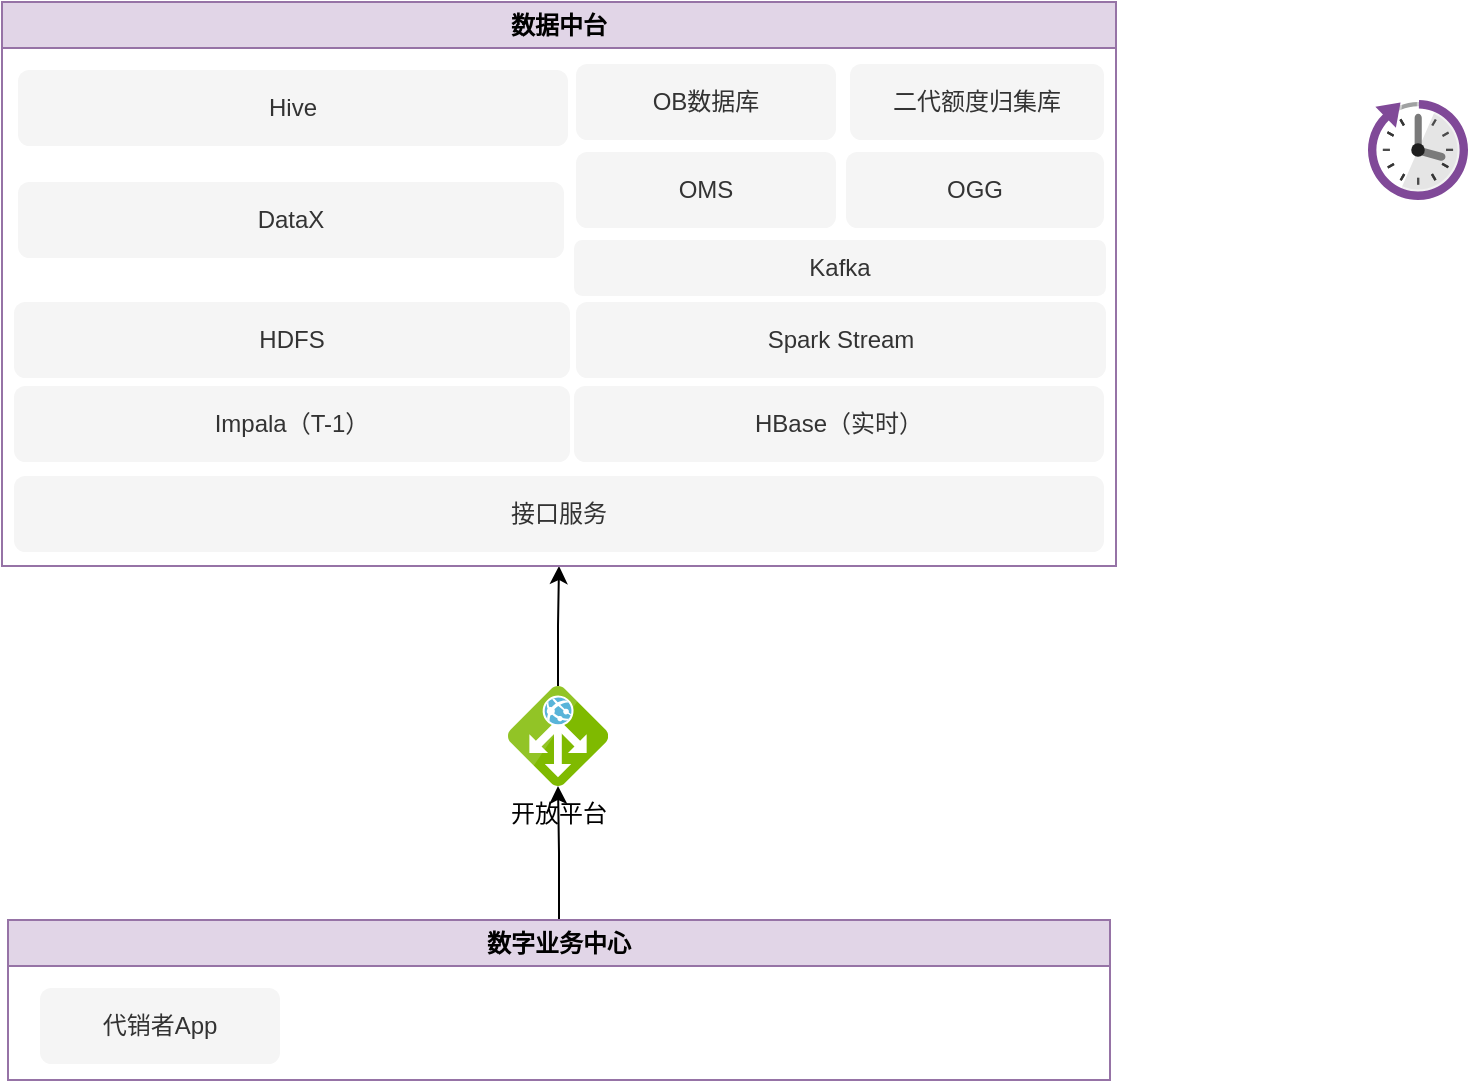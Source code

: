 <mxfile version="20.7.4" type="github">
  <diagram id="_Wh75MOUyomlOcFxmmUr" name="Page-1">
    <mxGraphModel dx="1235" dy="646" grid="0" gridSize="10" guides="1" tooltips="1" connect="1" arrows="1" fold="1" page="1" pageScale="1" pageWidth="827" pageHeight="1169" math="0" shadow="0">
      <root>
        <mxCell id="0" />
        <mxCell id="1" parent="0" />
        <mxCell id="vj4wjHJe30s7SKWgsXGc-9" style="edgeStyle=orthogonalEdgeStyle;rounded=0;orthogonalLoop=1;jettySize=auto;html=1;entryX=0.5;entryY=1;entryDx=0;entryDy=0;" edge="1" parent="1" source="vj4wjHJe30s7SKWgsXGc-1" target="vj4wjHJe30s7SKWgsXGc-6">
          <mxGeometry relative="1" as="geometry" />
        </mxCell>
        <mxCell id="vj4wjHJe30s7SKWgsXGc-1" value="开放平台" style="sketch=0;aspect=fixed;html=1;points=[];align=center;image;fontSize=12;image=img/lib/mscae/Application_Gateway.svg;" vertex="1" parent="1">
          <mxGeometry x="328" y="497" width="50" height="50" as="geometry" />
        </mxCell>
        <mxCell id="vj4wjHJe30s7SKWgsXGc-2" value="" style="sketch=0;aspect=fixed;html=1;points=[];align=center;image;fontSize=12;image=img/lib/mscae/Reservations.svg;" vertex="1" parent="1">
          <mxGeometry x="758" y="204" width="50" height="50" as="geometry" />
        </mxCell>
        <mxCell id="vj4wjHJe30s7SKWgsXGc-5" style="edgeStyle=orthogonalEdgeStyle;rounded=0;orthogonalLoop=1;jettySize=auto;html=1;exitX=0.5;exitY=0;exitDx=0;exitDy=0;" edge="1" parent="1" source="vj4wjHJe30s7SKWgsXGc-3" target="vj4wjHJe30s7SKWgsXGc-1">
          <mxGeometry relative="1" as="geometry">
            <mxPoint x="338.8" y="554.4" as="targetPoint" />
          </mxGeometry>
        </mxCell>
        <mxCell id="vj4wjHJe30s7SKWgsXGc-3" value="数字业务中心" style="swimlane;whiteSpace=wrap;html=1;container=0;fillColor=#e1d5e7;strokeColor=#9673a6;" vertex="1" parent="1">
          <mxGeometry x="78" y="614" width="551" height="80" as="geometry" />
        </mxCell>
        <mxCell id="vj4wjHJe30s7SKWgsXGc-4" value="代销者App" style="rounded=1;whiteSpace=wrap;html=1;strokeColor=none;fillColor=#f5f5f5;fontColor=#333333;" vertex="1" parent="vj4wjHJe30s7SKWgsXGc-3">
          <mxGeometry x="16" y="34" width="120" height="38" as="geometry" />
        </mxCell>
        <mxCell id="vj4wjHJe30s7SKWgsXGc-6" value="数据中台" style="swimlane;whiteSpace=wrap;html=1;container=0;fillColor=#e1d5e7;strokeColor=#9673a6;" vertex="1" parent="1">
          <mxGeometry x="75" y="155" width="557" height="282" as="geometry" />
        </mxCell>
        <mxCell id="vj4wjHJe30s7SKWgsXGc-7" value="Hive" style="rounded=1;whiteSpace=wrap;html=1;strokeColor=none;fillColor=#f5f5f5;fontColor=#333333;" vertex="1" parent="vj4wjHJe30s7SKWgsXGc-6">
          <mxGeometry x="8" y="34" width="275" height="38" as="geometry" />
        </mxCell>
        <mxCell id="vj4wjHJe30s7SKWgsXGc-8" value="接口服务" style="rounded=1;whiteSpace=wrap;html=1;strokeColor=none;fillColor=#f5f5f5;fontColor=#333333;" vertex="1" parent="vj4wjHJe30s7SKWgsXGc-6">
          <mxGeometry x="6" y="237" width="545" height="38" as="geometry" />
        </mxCell>
        <mxCell id="vj4wjHJe30s7SKWgsXGc-10" value="Impala（T-1）" style="rounded=1;whiteSpace=wrap;html=1;strokeColor=none;fillColor=#f5f5f5;fontColor=#333333;" vertex="1" parent="vj4wjHJe30s7SKWgsXGc-6">
          <mxGeometry x="6" y="192" width="278" height="38" as="geometry" />
        </mxCell>
        <mxCell id="vj4wjHJe30s7SKWgsXGc-11" value="HBase（实时）" style="rounded=1;whiteSpace=wrap;html=1;strokeColor=none;fillColor=#f5f5f5;fontColor=#333333;" vertex="1" parent="vj4wjHJe30s7SKWgsXGc-6">
          <mxGeometry x="286" y="192" width="265" height="38" as="geometry" />
        </mxCell>
        <mxCell id="vj4wjHJe30s7SKWgsXGc-12" value="OB数据库" style="rounded=1;whiteSpace=wrap;html=1;strokeColor=none;fillColor=#f5f5f5;fontColor=#333333;" vertex="1" parent="vj4wjHJe30s7SKWgsXGc-6">
          <mxGeometry x="287" y="31" width="130" height="38" as="geometry" />
        </mxCell>
        <mxCell id="vj4wjHJe30s7SKWgsXGc-13" value="二代额度归集库" style="rounded=1;whiteSpace=wrap;html=1;strokeColor=none;fillColor=#f5f5f5;fontColor=#333333;" vertex="1" parent="vj4wjHJe30s7SKWgsXGc-6">
          <mxGeometry x="424" y="31" width="127" height="38" as="geometry" />
        </mxCell>
        <mxCell id="vj4wjHJe30s7SKWgsXGc-14" value="OMS" style="rounded=1;whiteSpace=wrap;html=1;strokeColor=none;fillColor=#f5f5f5;fontColor=#333333;" vertex="1" parent="vj4wjHJe30s7SKWgsXGc-6">
          <mxGeometry x="287" y="75" width="130" height="38" as="geometry" />
        </mxCell>
        <mxCell id="vj4wjHJe30s7SKWgsXGc-15" value="OGG" style="rounded=1;whiteSpace=wrap;html=1;strokeColor=none;fillColor=#f5f5f5;fontColor=#333333;" vertex="1" parent="vj4wjHJe30s7SKWgsXGc-6">
          <mxGeometry x="422" y="75" width="129" height="38" as="geometry" />
        </mxCell>
        <mxCell id="vj4wjHJe30s7SKWgsXGc-16" value="Kafka" style="rounded=1;whiteSpace=wrap;html=1;strokeColor=none;fillColor=#f5f5f5;fontColor=#333333;" vertex="1" parent="vj4wjHJe30s7SKWgsXGc-6">
          <mxGeometry x="286" y="119" width="266" height="28" as="geometry" />
        </mxCell>
        <mxCell id="vj4wjHJe30s7SKWgsXGc-17" value="Spark Stream" style="rounded=1;whiteSpace=wrap;html=1;strokeColor=none;fillColor=#f5f5f5;fontColor=#333333;" vertex="1" parent="vj4wjHJe30s7SKWgsXGc-6">
          <mxGeometry x="287" y="150" width="265" height="38" as="geometry" />
        </mxCell>
        <mxCell id="vj4wjHJe30s7SKWgsXGc-18" value="HDFS" style="rounded=1;whiteSpace=wrap;html=1;strokeColor=none;fillColor=#f5f5f5;fontColor=#333333;" vertex="1" parent="vj4wjHJe30s7SKWgsXGc-6">
          <mxGeometry x="6" y="150" width="278" height="38" as="geometry" />
        </mxCell>
        <mxCell id="vj4wjHJe30s7SKWgsXGc-19" value="DataX" style="rounded=1;whiteSpace=wrap;html=1;strokeColor=none;fillColor=#f5f5f5;fontColor=#333333;" vertex="1" parent="vj4wjHJe30s7SKWgsXGc-6">
          <mxGeometry x="8" y="90" width="273" height="38" as="geometry" />
        </mxCell>
      </root>
    </mxGraphModel>
  </diagram>
</mxfile>
